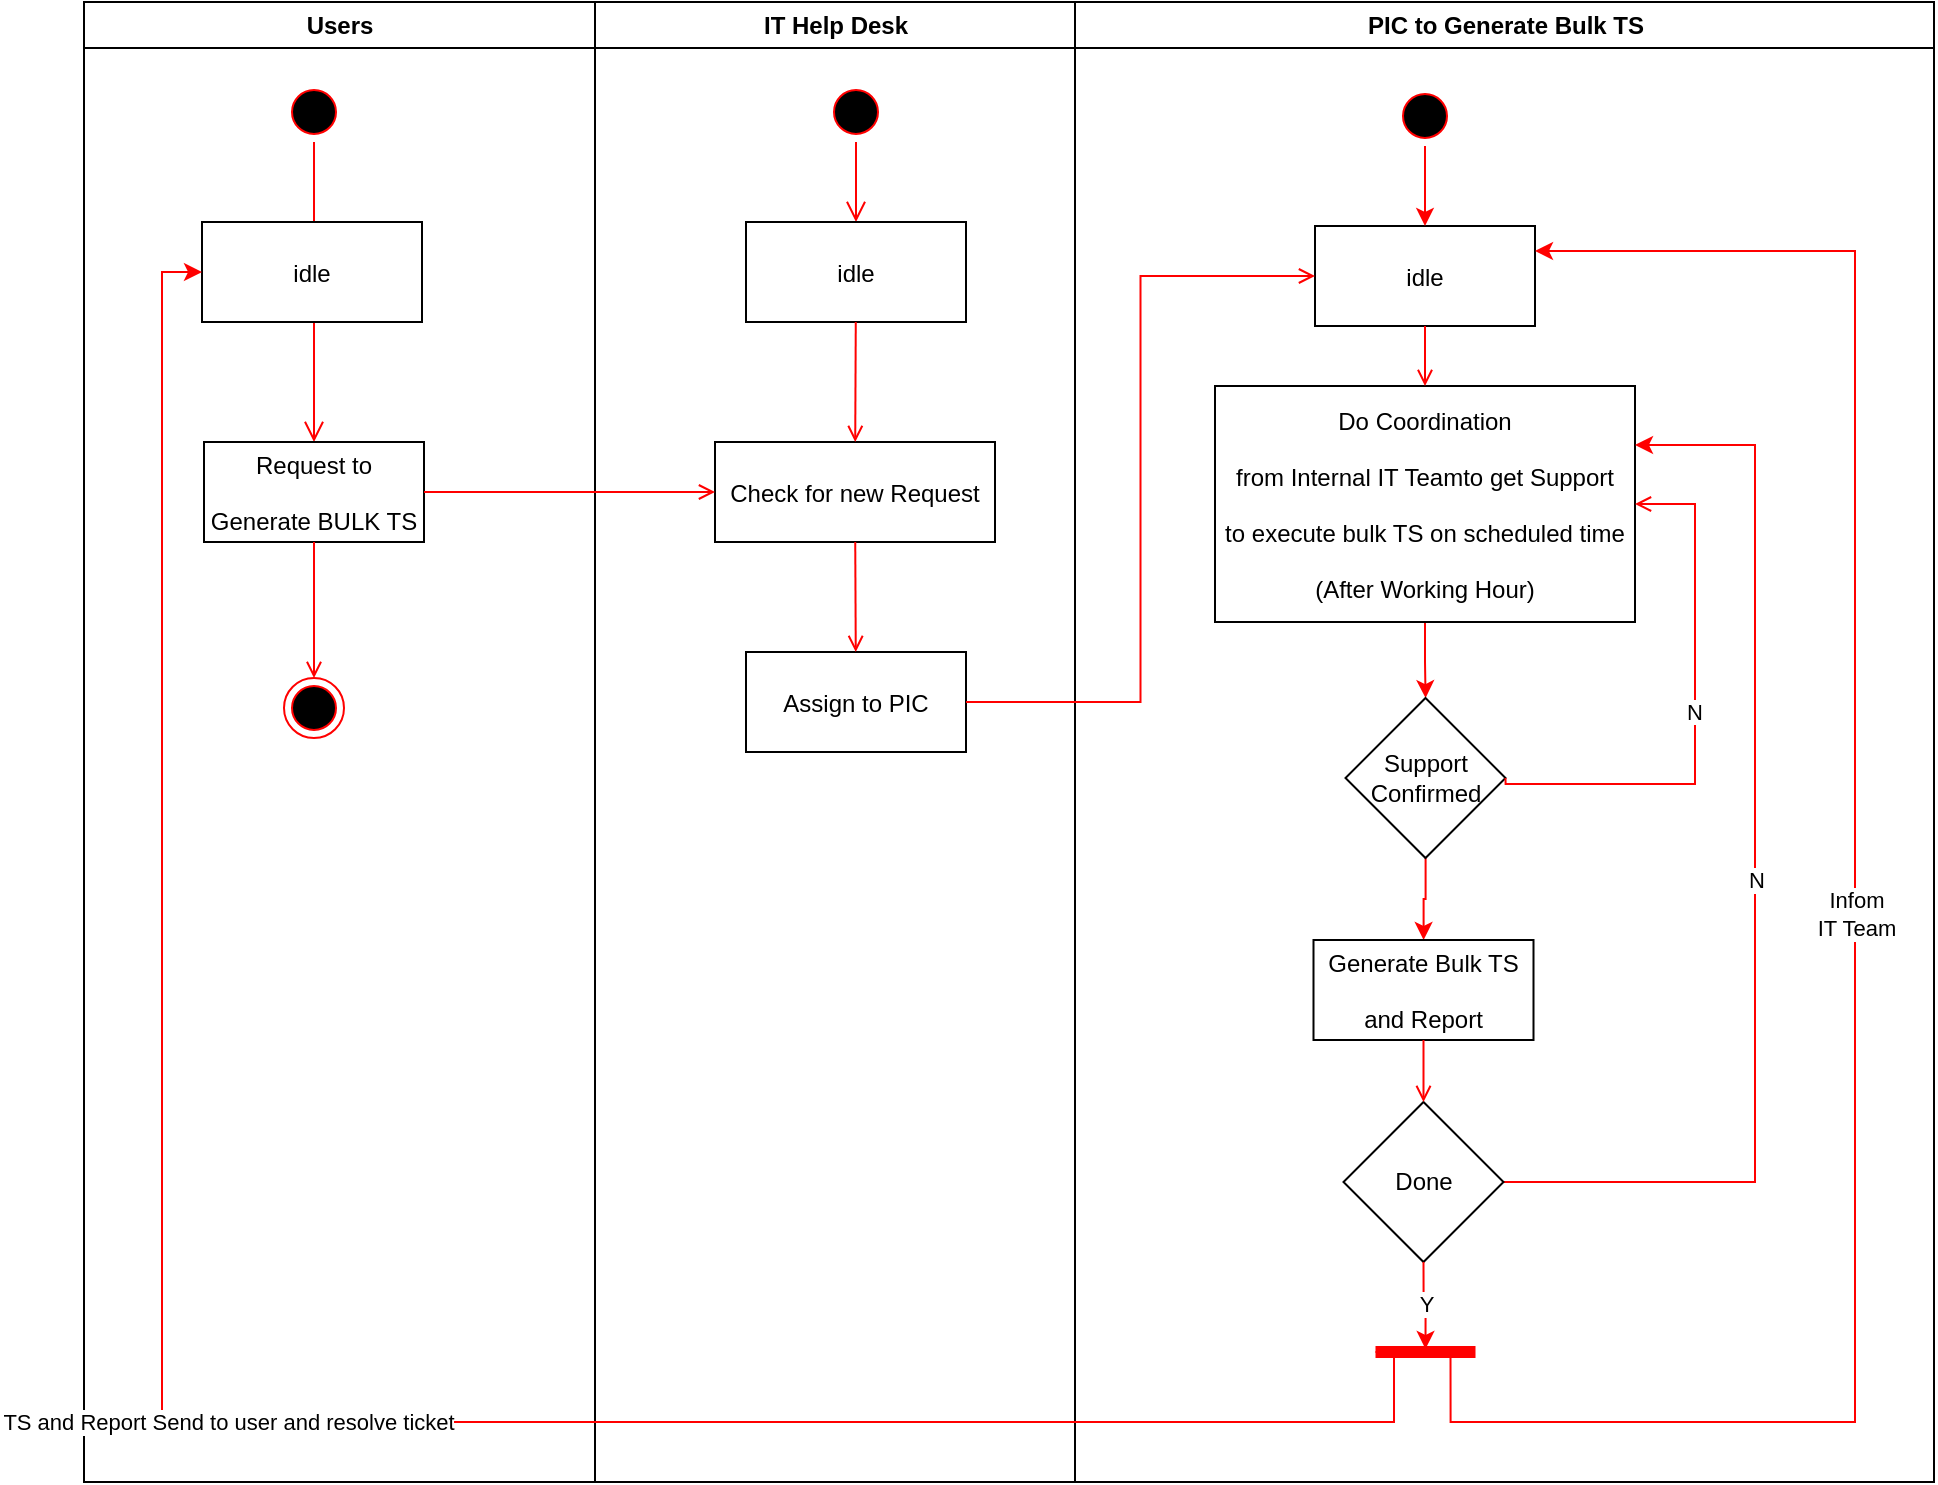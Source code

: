 <mxfile version="15.4.3" type="github">
  <diagram name="Page-1" id="e7e014a7-5840-1c2e-5031-d8a46d1fe8dd">
    <mxGraphModel dx="918" dy="474" grid="1" gridSize="10" guides="1" tooltips="1" connect="1" arrows="1" fold="1" page="1" pageScale="1" pageWidth="1169" pageHeight="826" background="none" math="0" shadow="0">
      <root>
        <mxCell id="0" />
        <mxCell id="1" parent="0" />
        <mxCell id="2" value="Users" style="swimlane;whiteSpace=wrap" parent="1" vertex="1">
          <mxGeometry x="165" y="60" width="255.5" height="740" as="geometry" />
        </mxCell>
        <mxCell id="5" value="" style="ellipse;shape=startState;fillColor=#000000;strokeColor=#ff0000;" parent="2" vertex="1">
          <mxGeometry x="100" y="40" width="30" height="30" as="geometry" />
        </mxCell>
        <mxCell id="6" value="" style="edgeStyle=elbowEdgeStyle;elbow=horizontal;verticalAlign=bottom;endArrow=open;endSize=8;strokeColor=#FF0000;endFill=1;rounded=0" parent="2" source="5" target="10" edge="1">
          <mxGeometry x="100" y="40" as="geometry">
            <mxPoint x="115.5" y="322" as="targetPoint" />
          </mxGeometry>
        </mxCell>
        <mxCell id="10" value="Request to &#xa;&#xa;Generate BULK TS" style="" parent="2" vertex="1">
          <mxGeometry x="60" y="220" width="110" height="50" as="geometry" />
        </mxCell>
        <mxCell id="SXdFW6bV2_QY-OcFJXrF-66" value="idle" style="" vertex="1" parent="2">
          <mxGeometry x="59" y="110" width="110" height="50" as="geometry" />
        </mxCell>
        <mxCell id="SXdFW6bV2_QY-OcFJXrF-70" value="" style="ellipse;shape=endState;fillColor=#000000;strokeColor=#ff0000" vertex="1" parent="2">
          <mxGeometry x="100" y="338" width="30" height="30" as="geometry" />
        </mxCell>
        <mxCell id="SXdFW6bV2_QY-OcFJXrF-71" value="" style="endArrow=open;strokeColor=#FF0000;endFill=1;rounded=0;exitX=0.5;exitY=1;exitDx=0;exitDy=0;" edge="1" parent="2" target="SXdFW6bV2_QY-OcFJXrF-70" source="10">
          <mxGeometry relative="1" as="geometry">
            <mxPoint x="450.5" y="533" as="sourcePoint" />
          </mxGeometry>
        </mxCell>
        <mxCell id="3" value="IT Help Desk" style="swimlane;whiteSpace=wrap;startSize=23;" parent="1" vertex="1">
          <mxGeometry x="420.5" y="60" width="240" height="740" as="geometry" />
        </mxCell>
        <mxCell id="13" value="" style="ellipse;shape=startState;fillColor=#000000;strokeColor=#ff0000;" parent="3" vertex="1">
          <mxGeometry x="115.5" y="40" width="30" height="30" as="geometry" />
        </mxCell>
        <mxCell id="14" value="" style="edgeStyle=elbowEdgeStyle;elbow=horizontal;verticalAlign=bottom;endArrow=open;endSize=8;strokeColor=#FF0000;endFill=1;rounded=0" parent="3" source="13" target="15" edge="1">
          <mxGeometry x="95.5" y="20" as="geometry">
            <mxPoint x="110.5" y="90" as="targetPoint" />
          </mxGeometry>
        </mxCell>
        <mxCell id="15" value="idle" style="" parent="3" vertex="1">
          <mxGeometry x="75.5" y="110" width="110" height="50" as="geometry" />
        </mxCell>
        <mxCell id="16" value="Check for new Request" style="" parent="3" vertex="1">
          <mxGeometry x="60" y="220" width="140" height="50" as="geometry" />
        </mxCell>
        <mxCell id="17" value="" style="endArrow=open;strokeColor=#FF0000;endFill=1;rounded=0" parent="3" source="15" target="16" edge="1">
          <mxGeometry relative="1" as="geometry" />
        </mxCell>
        <mxCell id="18" value="Assign to PIC" style="" parent="3" vertex="1">
          <mxGeometry x="75.5" y="325" width="110" height="50" as="geometry" />
        </mxCell>
        <mxCell id="19" value="" style="endArrow=open;strokeColor=#FF0000;endFill=1;rounded=0" parent="3" source="16" target="18" edge="1">
          <mxGeometry relative="1" as="geometry" />
        </mxCell>
        <mxCell id="4" value="PIC to Generate Bulk TS " style="swimlane;whiteSpace=wrap;startSize=23;" parent="1" vertex="1">
          <mxGeometry x="660.5" y="60" width="429.5" height="740" as="geometry" />
        </mxCell>
        <mxCell id="SXdFW6bV2_QY-OcFJXrF-45" value="" style="edgeStyle=orthogonalEdgeStyle;rounded=0;orthogonalLoop=1;jettySize=auto;html=1;strokeColor=#FF0000;" edge="1" parent="4" source="33" target="SXdFW6bV2_QY-OcFJXrF-44">
          <mxGeometry relative="1" as="geometry" />
        </mxCell>
        <mxCell id="33" value="Do Coordination &#xa;&#xa;from Internal IT Teamto get Support&#xa;&#xa;to execute bulk TS on scheduled time &#xa;&#xa;(After Working Hour)" style="" parent="4" vertex="1">
          <mxGeometry x="70" y="192" width="210" height="118" as="geometry" />
        </mxCell>
        <mxCell id="SXdFW6bV2_QY-OcFJXrF-41" value="idle" style="" vertex="1" parent="4">
          <mxGeometry x="120" y="112" width="110" height="50" as="geometry" />
        </mxCell>
        <mxCell id="SXdFW6bV2_QY-OcFJXrF-46" value="" style="edgeStyle=orthogonalEdgeStyle;rounded=0;orthogonalLoop=1;jettySize=auto;html=1;strokeColor=#FF0000;" edge="1" parent="4" source="SXdFW6bV2_QY-OcFJXrF-42" target="SXdFW6bV2_QY-OcFJXrF-41">
          <mxGeometry relative="1" as="geometry" />
        </mxCell>
        <mxCell id="SXdFW6bV2_QY-OcFJXrF-42" value="" style="ellipse;shape=startState;fillColor=#000000;strokeColor=#ff0000;" vertex="1" parent="4">
          <mxGeometry x="160" y="42" width="30" height="30" as="geometry" />
        </mxCell>
        <mxCell id="SXdFW6bV2_QY-OcFJXrF-43" value="" style="endArrow=open;strokeColor=#FF0000;endFill=1;rounded=0;exitX=0.5;exitY=1;exitDx=0;exitDy=0;" edge="1" parent="4" source="SXdFW6bV2_QY-OcFJXrF-41" target="33">
          <mxGeometry relative="1" as="geometry">
            <mxPoint x="320.386" y="298" as="sourcePoint" />
            <mxPoint x="320.114" y="358" as="targetPoint" />
          </mxGeometry>
        </mxCell>
        <mxCell id="SXdFW6bV2_QY-OcFJXrF-53" value="" style="edgeStyle=orthogonalEdgeStyle;rounded=0;orthogonalLoop=1;jettySize=auto;html=1;strokeColor=#FF0000;" edge="1" parent="4" source="SXdFW6bV2_QY-OcFJXrF-44" target="SXdFW6bV2_QY-OcFJXrF-48">
          <mxGeometry relative="1" as="geometry" />
        </mxCell>
        <mxCell id="SXdFW6bV2_QY-OcFJXrF-44" value="&lt;div&gt;Support&lt;/div&gt;&lt;div&gt;Confirmed&lt;br&gt;&lt;/div&gt;" style="rhombus;whiteSpace=wrap;html=1;" vertex="1" parent="4">
          <mxGeometry x="135.25" y="348" width="80" height="80" as="geometry" />
        </mxCell>
        <mxCell id="SXdFW6bV2_QY-OcFJXrF-47" value="N" style="edgeStyle=orthogonalEdgeStyle;strokeColor=#FF0000;endArrow=open;endFill=1;rounded=0;exitX=1;exitY=0.5;exitDx=0;exitDy=0;entryX=1;entryY=0.5;entryDx=0;entryDy=0;" edge="1" parent="4" source="SXdFW6bV2_QY-OcFJXrF-44" target="33">
          <mxGeometry width="100" height="100" relative="1" as="geometry">
            <mxPoint x="-44.5" y="360" as="sourcePoint" />
            <mxPoint x="130" y="147" as="targetPoint" />
            <Array as="points">
              <mxPoint x="215" y="391" />
              <mxPoint x="310" y="391" />
              <mxPoint x="310" y="251" />
            </Array>
          </mxGeometry>
        </mxCell>
        <mxCell id="SXdFW6bV2_QY-OcFJXrF-48" value="Generate Bulk TS &#xa;&#xa;and Report" style="" vertex="1" parent="4">
          <mxGeometry x="119.25" y="469" width="110" height="50" as="geometry" />
        </mxCell>
        <mxCell id="SXdFW6bV2_QY-OcFJXrF-64" value="N" style="edgeStyle=orthogonalEdgeStyle;rounded=0;orthogonalLoop=1;jettySize=auto;html=1;exitX=1;exitY=0.5;exitDx=0;exitDy=0;entryX=1;entryY=0.25;entryDx=0;entryDy=0;strokeColor=#FF0000;" edge="1" parent="4" source="SXdFW6bV2_QY-OcFJXrF-56" target="33">
          <mxGeometry relative="1" as="geometry">
            <Array as="points">
              <mxPoint x="340" y="590" />
              <mxPoint x="340" y="222" />
            </Array>
          </mxGeometry>
        </mxCell>
        <mxCell id="SXdFW6bV2_QY-OcFJXrF-56" value="Done" style="rhombus;whiteSpace=wrap;html=1;" vertex="1" parent="4">
          <mxGeometry x="134.25" y="550" width="80" height="80" as="geometry" />
        </mxCell>
        <mxCell id="SXdFW6bV2_QY-OcFJXrF-57" value="" style="endArrow=open;strokeColor=#FF0000;endFill=1;rounded=0;exitX=0.5;exitY=1;exitDx=0;exitDy=0;entryX=0.5;entryY=0;entryDx=0;entryDy=0;" edge="1" parent="4" source="SXdFW6bV2_QY-OcFJXrF-48" target="SXdFW6bV2_QY-OcFJXrF-56">
          <mxGeometry relative="1" as="geometry">
            <mxPoint x="320.619" y="340" as="sourcePoint" />
            <mxPoint x="320.881" y="395" as="targetPoint" />
          </mxGeometry>
        </mxCell>
        <mxCell id="SXdFW6bV2_QY-OcFJXrF-67" value="&lt;div&gt;Infom&lt;/div&gt;&lt;div&gt;IT Team&lt;br&gt;&lt;/div&gt;" style="edgeStyle=orthogonalEdgeStyle;rounded=0;orthogonalLoop=1;jettySize=auto;html=1;exitX=0.75;exitY=0.5;exitDx=0;exitDy=0;exitPerimeter=0;entryX=1;entryY=0.25;entryDx=0;entryDy=0;strokeColor=#FF0000;" edge="1" parent="4" source="SXdFW6bV2_QY-OcFJXrF-58" target="SXdFW6bV2_QY-OcFJXrF-41">
          <mxGeometry relative="1" as="geometry">
            <Array as="points">
              <mxPoint x="188" y="710" />
              <mxPoint x="390" y="710" />
              <mxPoint x="390" y="125" />
            </Array>
          </mxGeometry>
        </mxCell>
        <mxCell id="SXdFW6bV2_QY-OcFJXrF-58" value="" style="shape=line;strokeWidth=6;strokeColor=#ff0000;rotation=0;" vertex="1" parent="4">
          <mxGeometry x="150.25" y="670" width="50" height="10" as="geometry" />
        </mxCell>
        <mxCell id="SXdFW6bV2_QY-OcFJXrF-59" value="Y" style="edgeStyle=orthogonalEdgeStyle;rounded=0;orthogonalLoop=1;jettySize=auto;html=1;strokeColor=#FF0000;entryX=0.5;entryY=0.35;entryDx=0;entryDy=0;entryPerimeter=0;exitX=0.5;exitY=1;exitDx=0;exitDy=0;" edge="1" parent="4" source="SXdFW6bV2_QY-OcFJXrF-56" target="SXdFW6bV2_QY-OcFJXrF-58">
          <mxGeometry relative="1" as="geometry">
            <mxPoint x="797.5" y="142" as="sourcePoint" />
            <mxPoint x="797.5" y="182.0" as="targetPoint" />
          </mxGeometry>
        </mxCell>
        <mxCell id="20" value="" style="endArrow=open;strokeColor=#FF0000;endFill=1;rounded=0;entryX=0;entryY=0.5;entryDx=0;entryDy=0;" parent="1" source="10" target="16" edge="1">
          <mxGeometry relative="1" as="geometry" />
        </mxCell>
        <mxCell id="37" value="" style="edgeStyle=orthogonalEdgeStyle;strokeColor=#FF0000;endArrow=open;endFill=1;rounded=0;exitX=1;exitY=0.5;exitDx=0;exitDy=0;entryX=0;entryY=0.5;entryDx=0;entryDy=0;" parent="1" target="SXdFW6bV2_QY-OcFJXrF-41" edge="1" source="18">
          <mxGeometry width="100" height="100" relative="1" as="geometry">
            <mxPoint x="630.5" y="489.5" as="sourcePoint" />
            <mxPoint x="750.5" y="489.5" as="targetPoint" />
          </mxGeometry>
        </mxCell>
        <mxCell id="SXdFW6bV2_QY-OcFJXrF-65" value="TS and Report Send to user and resolve ticket" style="edgeStyle=orthogonalEdgeStyle;rounded=0;orthogonalLoop=1;jettySize=auto;html=1;exitX=0;exitY=0.5;exitDx=0;exitDy=0;exitPerimeter=0;strokeColor=#FF0000;entryX=0;entryY=0.5;entryDx=0;entryDy=0;" edge="1" parent="1" source="SXdFW6bV2_QY-OcFJXrF-58" target="SXdFW6bV2_QY-OcFJXrF-66">
          <mxGeometry relative="1" as="geometry">
            <mxPoint x="200" y="200" as="targetPoint" />
            <Array as="points">
              <mxPoint x="820" y="735" />
              <mxPoint x="820" y="770" />
              <mxPoint x="204" y="770" />
              <mxPoint x="204" y="195" />
            </Array>
          </mxGeometry>
        </mxCell>
      </root>
    </mxGraphModel>
  </diagram>
</mxfile>
